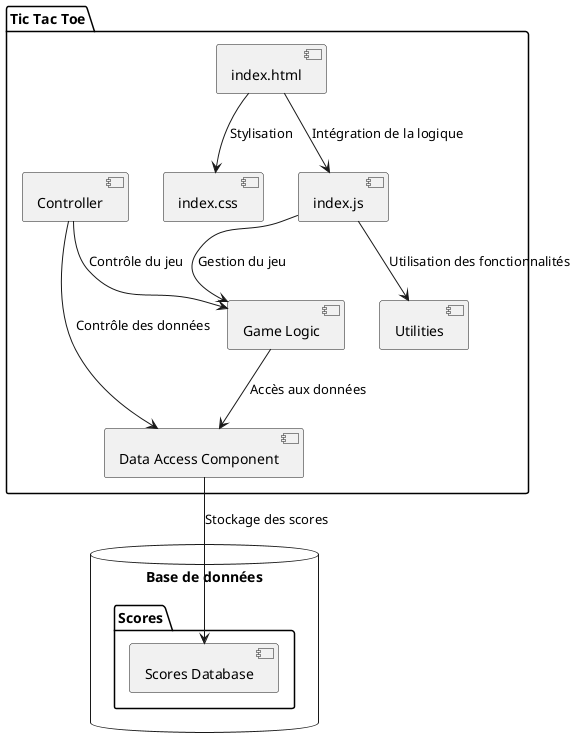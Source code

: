@startuml eric
package "Tic Tac Toe" {
    [index.html]
    [index.css]
    [index.js]
    [Game Logic]
    [Data Access Component]
    [Controller]
    [Utilities]
    
    [index.js] --> [Game Logic] : Gestion du jeu
    [index.html] --> [index.css] : Stylisation
    [index.html] --> [index.js] : Intégration de la logique
    [Game Logic] --> [Data Access Component] : Accès aux données
    [Controller] --> [Game Logic] : Contrôle du jeu
    [Controller] --> [Data Access Component] : Contrôle des données
    [index.js] --> [Utilities] : Utilisation des fonctionnalités
}
database "Base de données" {
    folder "Scores" {
        [Scores Database]
    }
}

[Data Access Component] --> [Scores Database] : Stockage des scores
@enduml

